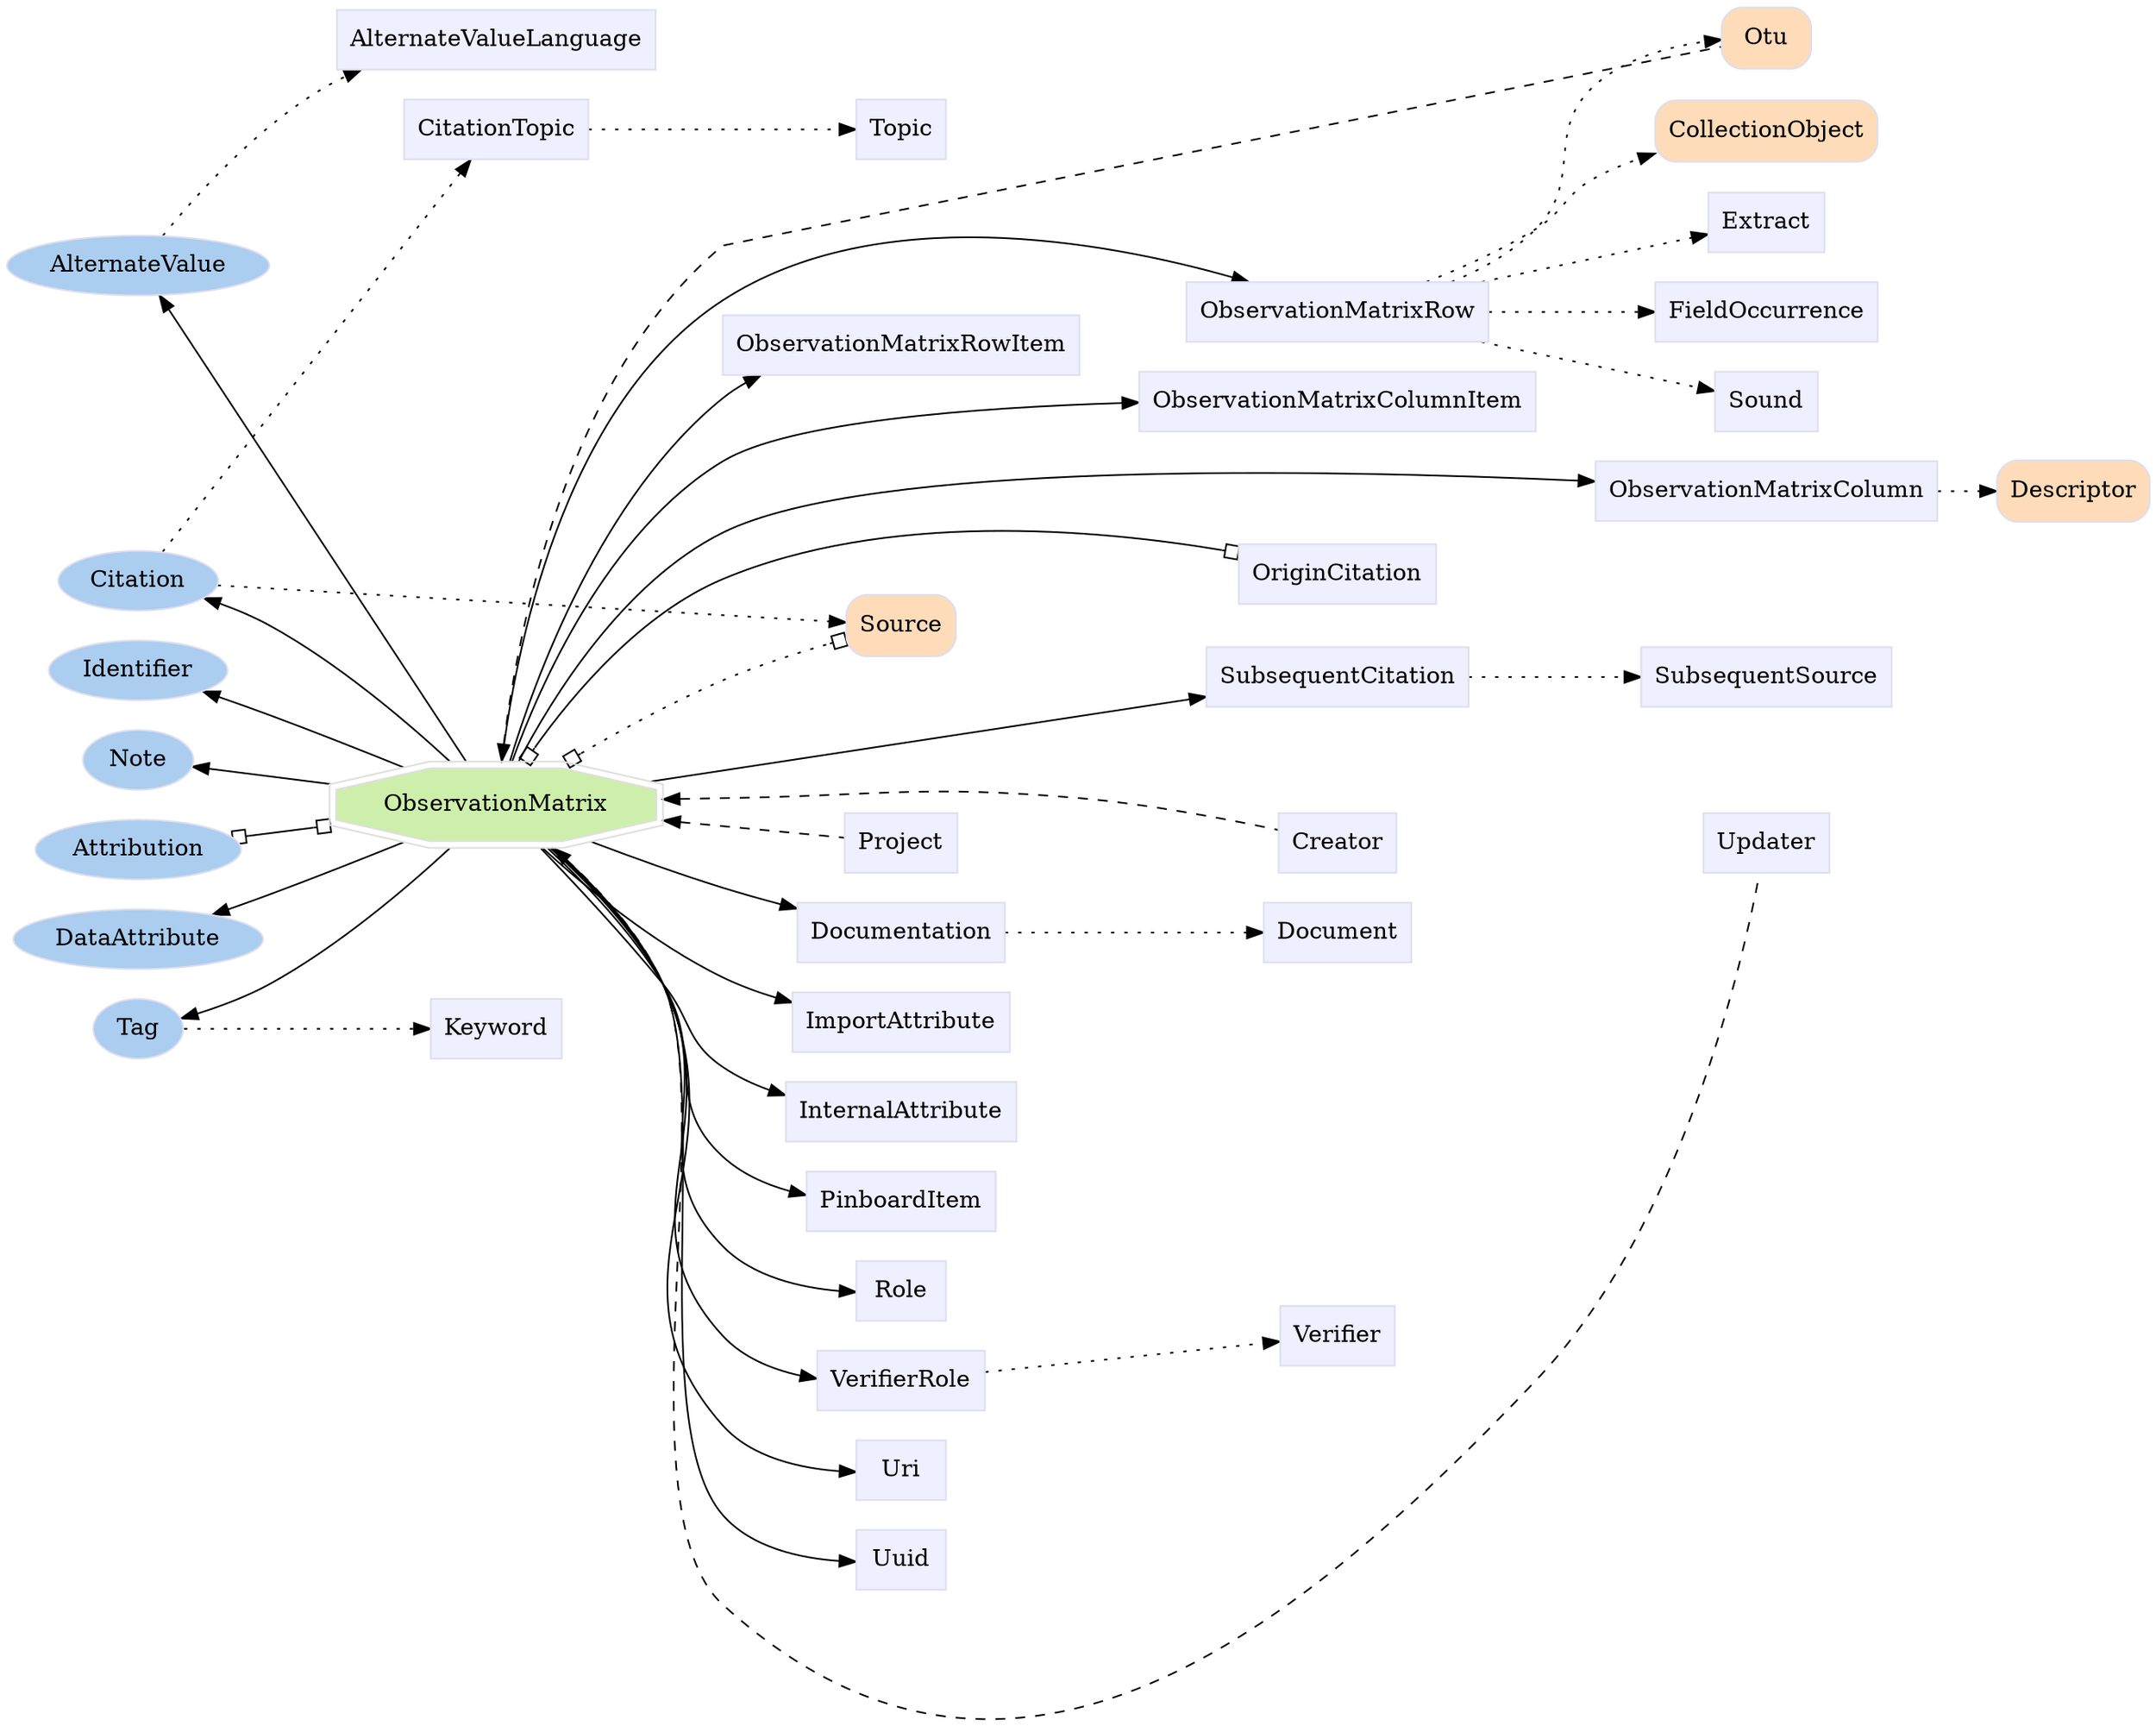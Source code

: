 digraph ObservationMatrix {
	graph [bb="0,0,1093.4,1014.8",
		label="",
		outputorder=edgesfirst,
		rankdir=LR
	];
	node [label="\N"];
	subgraph annotator_cluster {
		graph [rank=min];
		AlternateValue	[color="#dddeee",
			fillcolor="#abcdef",
			group=annotator,
			height=0.5,
			href="/develop/Data/models.html#alternate-value",
			label=AlternateValue,
			pos="66.194,860.27",
			shape=oval,
			style=filled,
			target=_top,
			width=1.8387];
		Citation	[color="#dddeee",
			fillcolor="#abcdef",
			group=annotator,
			height=0.5,
			href="/develop/Data/models.html#citation",
			label=Citation,
			pos="66.194,670.27",
			shape=oval,
			style=filled,
			target=_top,
			width=1.1279];
		DataAttribute	[color="#dddeee",
			fillcolor="#abcdef",
			group=annotator,
			height=0.5,
			href="/develop/Data/models.html#data-attribute",
			label=DataAttribute,
			pos="66.194,454.27",
			shape=oval,
			style=filled,
			target=_top,
			width=1.7108];
		Identifier	[color="#dddeee",
			fillcolor="#abcdef",
			group=annotator,
			height=0.5,
			href="/develop/Data/models.html#identifier",
			label=Identifier,
			pos="66.194,616.27",
			shape=oval,
			style=filled,
			target=_top,
			width=1.2558];
		Tag	[color="#dddeee",
			fillcolor="#abcdef",
			group=annotator,
			height=0.5,
			href="/develop/Data/models.html#tag",
			label=Tag,
			pos="66.194,400.27",
			shape=oval,
			style=filled,
			target=_top,
			width=0.75];
		Note	[color="#dddeee",
			fillcolor="#abcdef",
			group=annotator,
			height=0.5,
			href="/develop/Data/models.html#note",
			label=Note,
			pos="66.194,562.27",
			shape=oval,
			style=filled,
			target=_top,
			width=0.80088];
		Attribution	[color="#dddeee",
			fillcolor="#abcdef",
			group=annotator,
			height=0.5,
			href="/develop/Data/models.html#attribution",
			label=Attribution,
			pos="66.194,508.27",
			shape=oval,
			style=filled,
			target=_top,
			width=1.4406];
	}
	subgraph core {
		CollectionObject	[color="#dddeee",
			fillcolor="#fedcba",
			group=core,
			height=0.51389,
			href="/develop/Data/models.html#collection-object",
			label=CollectionObject,
			pos="902.55,941.27",
			shape=Mrecord,
			style=filled,
			target=_top,
			width=1.5035];
		Descriptor	[color="#dddeee",
			fillcolor="#fedcba",
			group=core,
			height=0.51389,
			href="/develop/Data/models.html#descriptor",
			label=Descriptor,
			pos="1056.9,724.27",
			shape=Mrecord,
			style=filled,
			target=_top,
			width=1.0139];
		Otu	[color="#dddeee",
			fillcolor="#fedcba",
			group=core,
			height=0.51389,
			href="/develop/Data/models.html#otu",
			label=Otu,
			pos="902.55,996.27",
			shape=Mrecord,
			style=filled,
			target=_top,
			width=0.75];
		Source	[color="#dddeee",
			fillcolor="#fedcba",
			group=core,
			height=0.51389,
			href="/develop/Data/models.html#source",
			label=Source,
			pos="474.17,643.27",
			shape=Mrecord,
			style=filled,
			target=_top,
			width=0.75];
	}
	subgraph supporting {
		ObservationMatrix	[color="#dedede",
			fillcolor="#cdefab",
			group=target,
			height=0.61111,
			href="/develop/Data/models.html#observation-matrix",
			label=ObservationMatrix,
			pos="260.65,535.27",
			shape=doubleoctagon,
			style=filled,
			target=_top,
			width=2.563];
		AlternateValueLanguage	[color="#dddeee",
			fillcolor="#eeefff",
			group=supporting,
			height=0.5,
			href="/develop/Data/models.html#alternate-value-language",
			label=AlternateValueLanguage,
			pos="260.65,996.27",
			shape=box,
			style=filled,
			target=_top,
			width=2.0868];
		CitationTopic	[color="#dddeee",
			fillcolor="#eeefff",
			group=supporting,
			height=0.5,
			href="/develop/Data/models.html#citation-topic",
			label=CitationTopic,
			pos="260.65,942.27",
			shape=box,
			style=filled,
			target=_top,
			width=1.2639];
		ObservationMatrixRow	[color="#dddeee",
			fillcolor="#eeefff",
			group=supporting,
			height=0.5,
			href="/develop/Data/models.html#observation-matrix-row",
			label=ObservationMatrixRow,
			pos="690.05,832.27",
			shape=box,
			style=filled,
			target=_top,
			width=2.0139];
		ObservationMatrixColumn	[color="#dddeee",
			fillcolor="#eeefff",
			group=supporting,
			height=0.5,
			href="/develop/Data/models.html#observation-matrix-column",
			label=ObservationMatrixColumn,
			pos="902.55,724.27",
			shape=box,
			style=filled,
			target=_top,
			width=2.2743];
		Documentation	[color="#dddeee",
			fillcolor="#eeefff",
			group=supporting,
			height=0.5,
			href="/develop/Data/models.html#documentation",
			label=Documentation,
			pos="474.17,458.27",
			shape=box,
			style=filled,
			target=_top,
			width=1.3889];
		Document	[color="#dddeee",
			fillcolor="#eeefff",
			group=supporting,
			height=0.5,
			href="/develop/Data/models.html#document",
			label=Document,
			pos="690.05,458.27",
			shape=box,
			style=filled,
			target=_top,
			width=1.0139];
		Extract	[color="#dddeee",
			fillcolor="#eeefff",
			group=supporting,
			height=0.5,
			href="/develop/Data/models.html#extract",
			label=Extract,
			pos="902.55,886.27",
			shape=box,
			style=filled,
			target=_top,
			width=0.76389];
		FieldOccurrence	[color="#dddeee",
			fillcolor="#eeefff",
			group=supporting,
			height=0.5,
			href="/develop/Data/models.html#field-occurrence",
			label=FieldOccurrence,
			pos="902.55,832.27",
			shape=box,
			style=filled,
			target=_top,
			width=1.4722];
		ImportAttribute	[color="#dddeee",
			fillcolor="#eeefff",
			group=supporting,
			height=0.5,
			href="/develop/Data/models.html#import-attribute",
			label=ImportAttribute,
			pos="474.17,404.27",
			shape=box,
			style=filled,
			target=_top,
			width=1.4201];
		InternalAttribute	[color="#dddeee",
			fillcolor="#eeefff",
			group=supporting,
			height=0.5,
			href="/develop/Data/models.html#internal-attribute",
			label=InternalAttribute,
			pos="474.17,350.27",
			shape=box,
			style=filled,
			target=_top,
			width=1.4826];
		Keyword	[color="#dddeee",
			fillcolor="#eeefff",
			group=supporting,
			height=0.5,
			href="/develop/Data/models.html#keyword",
			label=Keyword,
			pos="260.65,400.27",
			shape=box,
			style=filled,
			target=_top,
			width=0.92014];
		ObservationMatrixColumnItem	[color="#dddeee",
			fillcolor="#eeefff",
			group=supporting,
			height=0.5,
			href="/develop/Data/models.html#observation-matrix-column-item",
			label=ObservationMatrixColumnItem,
			pos="690.05,778.27",
			shape=box,
			style=filled,
			target=_top,
			width=2.6285];
		ObservationMatrixRowItem	[color="#dddeee",
			fillcolor="#eeefff",
			group=supporting,
			height=0.5,
			href="/develop/Data/models.html#observation-matrix-row-item",
			label=ObservationMatrixRowItem,
			pos="474.17,812.27",
			shape=box,
			style=filled,
			target=_top,
			width=2.3681];
		PinboardItem	[color="#dddeee",
			fillcolor="#eeefff",
			group=supporting,
			height=0.5,
			href="/develop/Data/models.html#pinboard-item",
			label=PinboardItem,
			pos="474.17,296.27",
			shape=box,
			style=filled,
			target=_top,
			width=1.2535];
		Role	[color="#dddeee",
			fillcolor="#eeefff",
			group=supporting,
			height=0.5,
			href="/develop/Data/models.html#role",
			label=Role,
			pos="474.17,242.27",
			shape=box,
			style=filled,
			target=_top,
			width=0.75];
		Sound	[color="#dddeee",
			fillcolor="#eeefff",
			group=supporting,
			height=0.5,
			href="/develop/Data/models.html#sound",
			label=Sound,
			pos="902.55,778.27",
			shape=box,
			style=filled,
			target=_top,
			width=0.75];
		SubsequentCitation	[color="#dddeee",
			fillcolor="#eeefff",
			group=supporting,
			height=0.5,
			href="/develop/Data/models.html#subsequent-citation",
			label=SubsequentCitation,
			pos="690.05,604.27",
			shape=box,
			style=filled,
			target=_top,
			width=1.691];
		SubsequentSource	[color="#dddeee",
			fillcolor="#eeefff",
			group=supporting,
			height=0.5,
			href="/develop/Data/models.html#subsequent-source",
			label=SubsequentSource,
			pos="902.55,604.27",
			shape=box,
			style=filled,
			target=_top,
			width=1.6076];
		Topic	[color="#dddeee",
			fillcolor="#eeefff",
			group=supporting,
			height=0.5,
			href="/develop/Data/models.html#topic",
			label=Topic,
			pos="474.17,942.27",
			shape=box,
			style=filled,
			target=_top,
			width=0.75];
		Uri	[color="#dddeee",
			fillcolor="#eeefff",
			group=supporting,
			height=0.5,
			href="/develop/Data/models.html#uri",
			label=Uri,
			pos="474.17,134.27",
			shape=box,
			style=filled,
			target=_top,
			width=0.75];
		Uuid	[color="#dddeee",
			fillcolor="#eeefff",
			group=supporting,
			height=0.5,
			href="/develop/Data/models.html#uuid",
			label=Uuid,
			pos="474.17,80.274",
			shape=box,
			style=filled,
			target=_top,
			width=0.75];
		VerifierRole	[color="#dddeee",
			fillcolor="#eeefff",
			group=supporting,
			height=0.5,
			href="/develop/Data/models.html#verifier-role",
			label=VerifierRole,
			pos="474.17,188.27",
			shape=box,
			style=filled,
			target=_top,
			width=1.1493];
		Verifier	[color="#dddeee",
			fillcolor="#eeefff",
			group=supporting,
			height=0.5,
			href="/develop/Data/models.html#verifier",
			label=Verifier,
			pos="690.05,215.27",
			shape=box,
			style=filled,
			target=_top,
			width=0.79514];
		Creator	[color="#dddeee",
			fillcolor="#eeefff",
			group=supporting,
			height=0.5,
			href="/develop/Data/models.html#creator",
			label=Creator,
			pos="690.05,512.27",
			shape=box,
			style=filled,
			target=_top,
			width=0.78472];
		Project	[color="#dddeee",
			fillcolor="#eeefff",
			group=supporting,
			height=0.5,
			href="/develop/Data/models.html#project",
			label=Project,
			pos="474.17,512.27",
			shape=box,
			style=filled,
			target=_top,
			width=0.75347];
		Updater	[color="#dddeee",
			fillcolor="#eeefff",
			group=supporting,
			height=0.5,
			href="/develop/Data/models.html#updater",
			label=Updater,
			pos="902.55,512.27",
			shape=box,
			style=filled,
			target=_top,
			width=0.82639];
		OriginCitation	[color="#dddeee",
			fillcolor="#eeefff",
			group=supporting,
			height=0.5,
			href="/develop/Data/models.html#origin-citation",
			label=OriginCitation,
			pos="690.05,674.27",
			shape=box,
			style=filled,
			target=_top,
			width=1.316];
	}
	AlternateValue -> AlternateValueLanguage	[pos="e,185.43,978.08 79.059,878.13 96.04,902.3 129.55,945.19 168.39,969.27 170.56,970.62 172.79,971.9 175.09,973.12",
		style=dotted];
	Citation -> Source	[pos="e,446.88,645.02 106.86,667.64 185.17,662.43 358.69,650.89 435.42,645.78",
		style=dotted];
	Citation -> CitationTopic	[pos="e,246.67,923.93 79.526,687.7 112.08,733.72 200.56,858.75 240.1,914.64",
		style=dotted];
	Tag -> Keyword	[pos="e,227.2,400.27 93.551,400.27 125.09,400.27 178.34,400.27 216.04,400.27",
		style=dotted];
	Source -> SubsequentCitation	[pos="e,628.95,615.23 501.4,638.49 530.19,633.24 577.65,624.59 617.63,617.3",
		style=invis];
	Source -> OriginCitation	[pos="e,642.28,667.5 501.4,647.08 533.48,651.73 588.74,659.74 631.01,665.86",
		style=invis];
	ObservationMatrix -> AlternateValue	[pos="e,77.816,842.34 246.33,557.77 212.06,615.65 120.92,769.55 83.54,832.67"];
	ObservationMatrix -> Citation	[pos="e,98.999,659.4 237.87,557.5 213.77,581.15 172.95,618.51 132.39,643.27 125.27,647.62 117.33,651.56 109.51,655.01"];
	ObservationMatrix -> DataAttribute	[pos="e,103.08,469.07 212.55,515.17 188.57,504.97 158.95,492.41 132.39,481.27 126.31,478.73 119.9,476.06 113.58,473.43"];
	ObservationMatrix -> Identifier	[pos="e,98.718,603.28 212.55,555.37 188.57,565.58 158.95,578.14 132.39,589.27 124.94,592.4 117,595.7 109.32,598.89"];
	ObservationMatrix -> Tag	[pos="e,90.977,408.09 237.87,513.05 213.77,489.4 172.95,452.04 132.39,427.27 122.87,421.46 111.87,416.37 101.65,412.22"];
	ObservationMatrix -> Note	[pos="e,94.769,558.41 173.32,547.39 149.84,550.68 125.56,554.09 106.17,556.81"];
	ObservationMatrix -> Attribution	[arrowhead=obox,
		arrowtail=obox,
		dir=both,
		pos="s,173.25,523.15 e,114.77,514.95 162.88,521.7 149.93,519.88 137,518.07 125.02,516.39"];
	ObservationMatrix -> Otu	[dir=back,
		pos="s,263.25,557.5 264.37,568.69 271.71,636.09 297.99,788.74 388.92,869.27 398.38,877.65 771.85,965.82 875.25,990.11",
		style=dashed];
	ObservationMatrix -> Source	[arrowhead=obox,
		arrowtail=obox,
		dir=both,
		pos="s,296.21,557.67 e,446.9,634.21 305.12,563.22 329.28,578.16 360.19,596.29 388.92,610.27 404.45,617.83 422.17,624.98 437.35,630.68",
		style=dotted];
	ObservationMatrix -> ObservationMatrixRow	[pos="e,635.17,850.73 263.06,557.63 268.07,616.16 290.56,773.82 388.92,839.27 458.65,885.68 559.1,871.06 624.23,853.75"];
	ObservationMatrix -> ObservationMatrixColumn	[pos="e,820.23,728.02 271.47,557.52 289.01,594.22 329.56,666.46 388.92,697.27 459.61,733.96 681.47,732.58 808.95,728.41"];
	ObservationMatrix -> Documentation	[pos="e,423.99,473.45 310.03,515.42 333.68,505.94 362.65,494.64 388.92,485.27 396.77,482.48 405.07,479.66 413.29,476.94"];
	ObservationMatrix -> ImportAttribute	[pos="e,422.89,416.99 283.66,512.86 307.63,489.57 348.05,453.48 388.92,431.27 396.24,427.3 404.24,423.79 412.3,420.74"];
	ObservationMatrix -> InternalAttribute	[pos="e,420.35,361.52 281.41,512.94 300.25,491.39 329.21,457.65 352.92,427.27 369.77,405.69 366.77,393.37 388.92,377.27 395.26,372.67 \
402.41,368.83 409.8,365.63"];
	ObservationMatrix -> ObservationMatrixColumnItem	[pos="e,595.09,775.82 268.2,557.71 282.26,601.53 319.82,698.03 388.92,742.27 420.56,762.53 510.66,771.39 583.95,775.26"];
	ObservationMatrix -> ObservationMatrixRowItem	[pos="e,409.09,793.78 267.38,557.59 280.67,605.12 318.03,717.17 388.92,780.27 392.09,783.09 395.53,785.67 399.15,788.03"];
	ObservationMatrix -> PinboardItem	[pos="e,428.81,302.41 284.67,513.15 304.99,492.54 334.22,460.13 352.92,427.27 377.12,384.76 353.94,357.46 388.92,323.27 397,315.38 407.38,\
309.8 418.08,305.85"];
	ObservationMatrix -> Role	[pos="e,446.7,244.01 286.36,512.81 307.21,492.48 336.26,460.66 352.92,427.27 385.08,362.83 340.23,322.35 388.92,269.27 400.9,256.22 419.2,\
249.44 435.68,245.94"];
	ObservationMatrix -> SubsequentCitation	[pos="e,628.67,594.71 342.09,548.61 357.63,551.17 373.78,553.81 388.92,556.27 467.13,568.98 556.84,583.29 617.66,592.96"];
	ObservationMatrix -> Uri	[pos="e,447.06,135.52 287.1,513.17 308.44,493.05 337.77,461.37 352.92,427.27 401.36,318.25 312.29,252.7 388.92,161.27 400.47,147.5 419.06,\
140.68 435.84,137.33"];
	ObservationMatrix -> Uuid	[pos="e,446.95,81.432 287.72,512.85 309.14,492.77 338.25,461.32 352.92,427.27 381.24,361.56 343.57,162.63 388.92,107.27 400.31,93.373 \
418.89,86.539 435.7,83.215"];
	ObservationMatrix -> VerifierRole	[pos="e,432.59,192.25 286.82,513.04 307.97,492.84 337.2,461.11 352.92,427.27 393.19,340.6 326.3,287.47 388.92,215.27 397.41,205.49 409.44,\
199.22 421.76,195.22"];
	ObservationMatrix -> Creator	[dir=back,
		pos="s,353.12,541.97 364.41,542.51 421.91,545.09 494.82,545.93 559.42,539.27 595.09,535.6 635.42,526.38 661.49,519.73",
		style=dashed];
	ObservationMatrix -> Project	[dir=back,
		pos="s,353.2,525.32 364.39,524.1 394.85,520.79 425.65,517.44 446.66,515.16",
		style=dashed];
	ObservationMatrix -> Updater	[dir=back,
		pos="s,287.86,512.91 295.97,505.15 316.21,485.22 340.27,457.3 352.92,427.27 385.34,350.33 327.12,109.41 388.92,53.274 526.48,-71.681 \
666.59,44.772 784.67,188.27 864.46,285.24 891.99,441.15 899.31,494.04",
		style=dashed];
	ObservationMatrix -> OriginCitation	[arrowhead=obox,
		arrowtail=obox,
		dir=both,
		pos="s,274.39,557.65 e,642.21,684.73 279.96,566.48 301.33,599.52 340.08,649.8 388.92,671.27 467.66,705.9 569.63,697.12 632.14,686.51"];
	CitationTopic -> Topic	[pos="e,446.72,942.27 306.51,942.27 344.75,942.27 399.11,942.27 435.23,942.27",
		style=dotted];
	ObservationMatrixRow -> CollectionObject	[pos="e,848.07,925.98 729.97,850.63 747.24,859.38 767.49,870.5 784.67,882.27 802.09,894.21 802.37,902.74 820.67,913.27 825.98,916.33 831.68,\
919.13 837.51,921.67",
		style=dotted];
	ObservationMatrixRow -> Otu	[pos="e,875.36,993.23 740.16,850.61 755.98,858.43 772.54,868.89 784.67,882.27 812.77,913.28 790.06,940.74 820.67,969.27 832.58,980.37 \
849.18,986.92 864.24,990.78",
		style=dotted];
	ObservationMatrixRow -> ObservationMatrixColumn	[pos="e,834.4,742.65 762.57,817.47 770.42,814.18 777.98,810.17 784.67,805.27 807.95,788.24 797.75,768.79 820.67,751.27 821.99,750.26 823.36,\
749.29 824.75,748.35",
		style=invis];
	ObservationMatrixRow -> Extract	[pos="e,874.8,879.41 762.9,850.71 796.82,859.41 835.89,869.43 863.9,876.62",
		style=dotted];
	ObservationMatrixRow -> FieldOccurrence	[pos="e,849.28,832.27 762.9,832.27 787.26,832.27 814.28,832.27 837.95,832.27",
		style=dotted];
	ObservationMatrixRow -> Sound	[pos="e,875.06,785.07 762.9,813.84 796.92,805.11 836.14,795.05 864.16,787.87",
		style=dotted];
	ObservationMatrixColumn -> Descriptor	[pos="e,1020.3,724.27 984.64,724.27 992.95,724.27 1001.2,724.27 1008.9,724.27",
		style=dotted];
	Documentation -> Document	[pos="e,653.31,458.27 524.51,458.27 559.86,458.27 607.19,458.27 642.01,458.27",
		style=dotted];
	ObservationMatrixRowItem -> ObservationMatrixRow	[pos="e,617.21,825.56 559.7,820.18 574.87,821.6 590.66,823.07 605.79,824.49",
		style=invis];
	ObservationMatrixRowItem -> ObservationMatrixColumnItem	[pos="e,595.26,793.18 559.7,798.84 567.73,797.56 575.93,796.26 584.12,794.95",
		style=invis];
	Role -> Verifier	[pos="e,661.25,218.78 501.4,238.96 538.59,234.27 606.92,225.64 650.06,220.2",
		style=invis];
	SubsequentCitation -> SubsequentSource	[pos="e,844.47,604.27 751.37,604.27 776.87,604.27 806.71,604.27 833.04,604.27",
		style=dotted];
	VerifierRole -> Verifier	[pos="e,661.07,211.74 515.9,193.42 554.46,198.28 611.94,205.54 649.94,210.34",
		style=dotted];
	Creator -> Updater	[pos="e,872.33,512.27 718.57,512.27 754.85,512.27 819,512.27 860.88,512.27",
		style=invis];
	Project -> Creator	[pos="e,661.59,512.27 501.4,512.27 538.61,512.27 607.01,512.27 650.14,512.27",
		style=invis];
}

